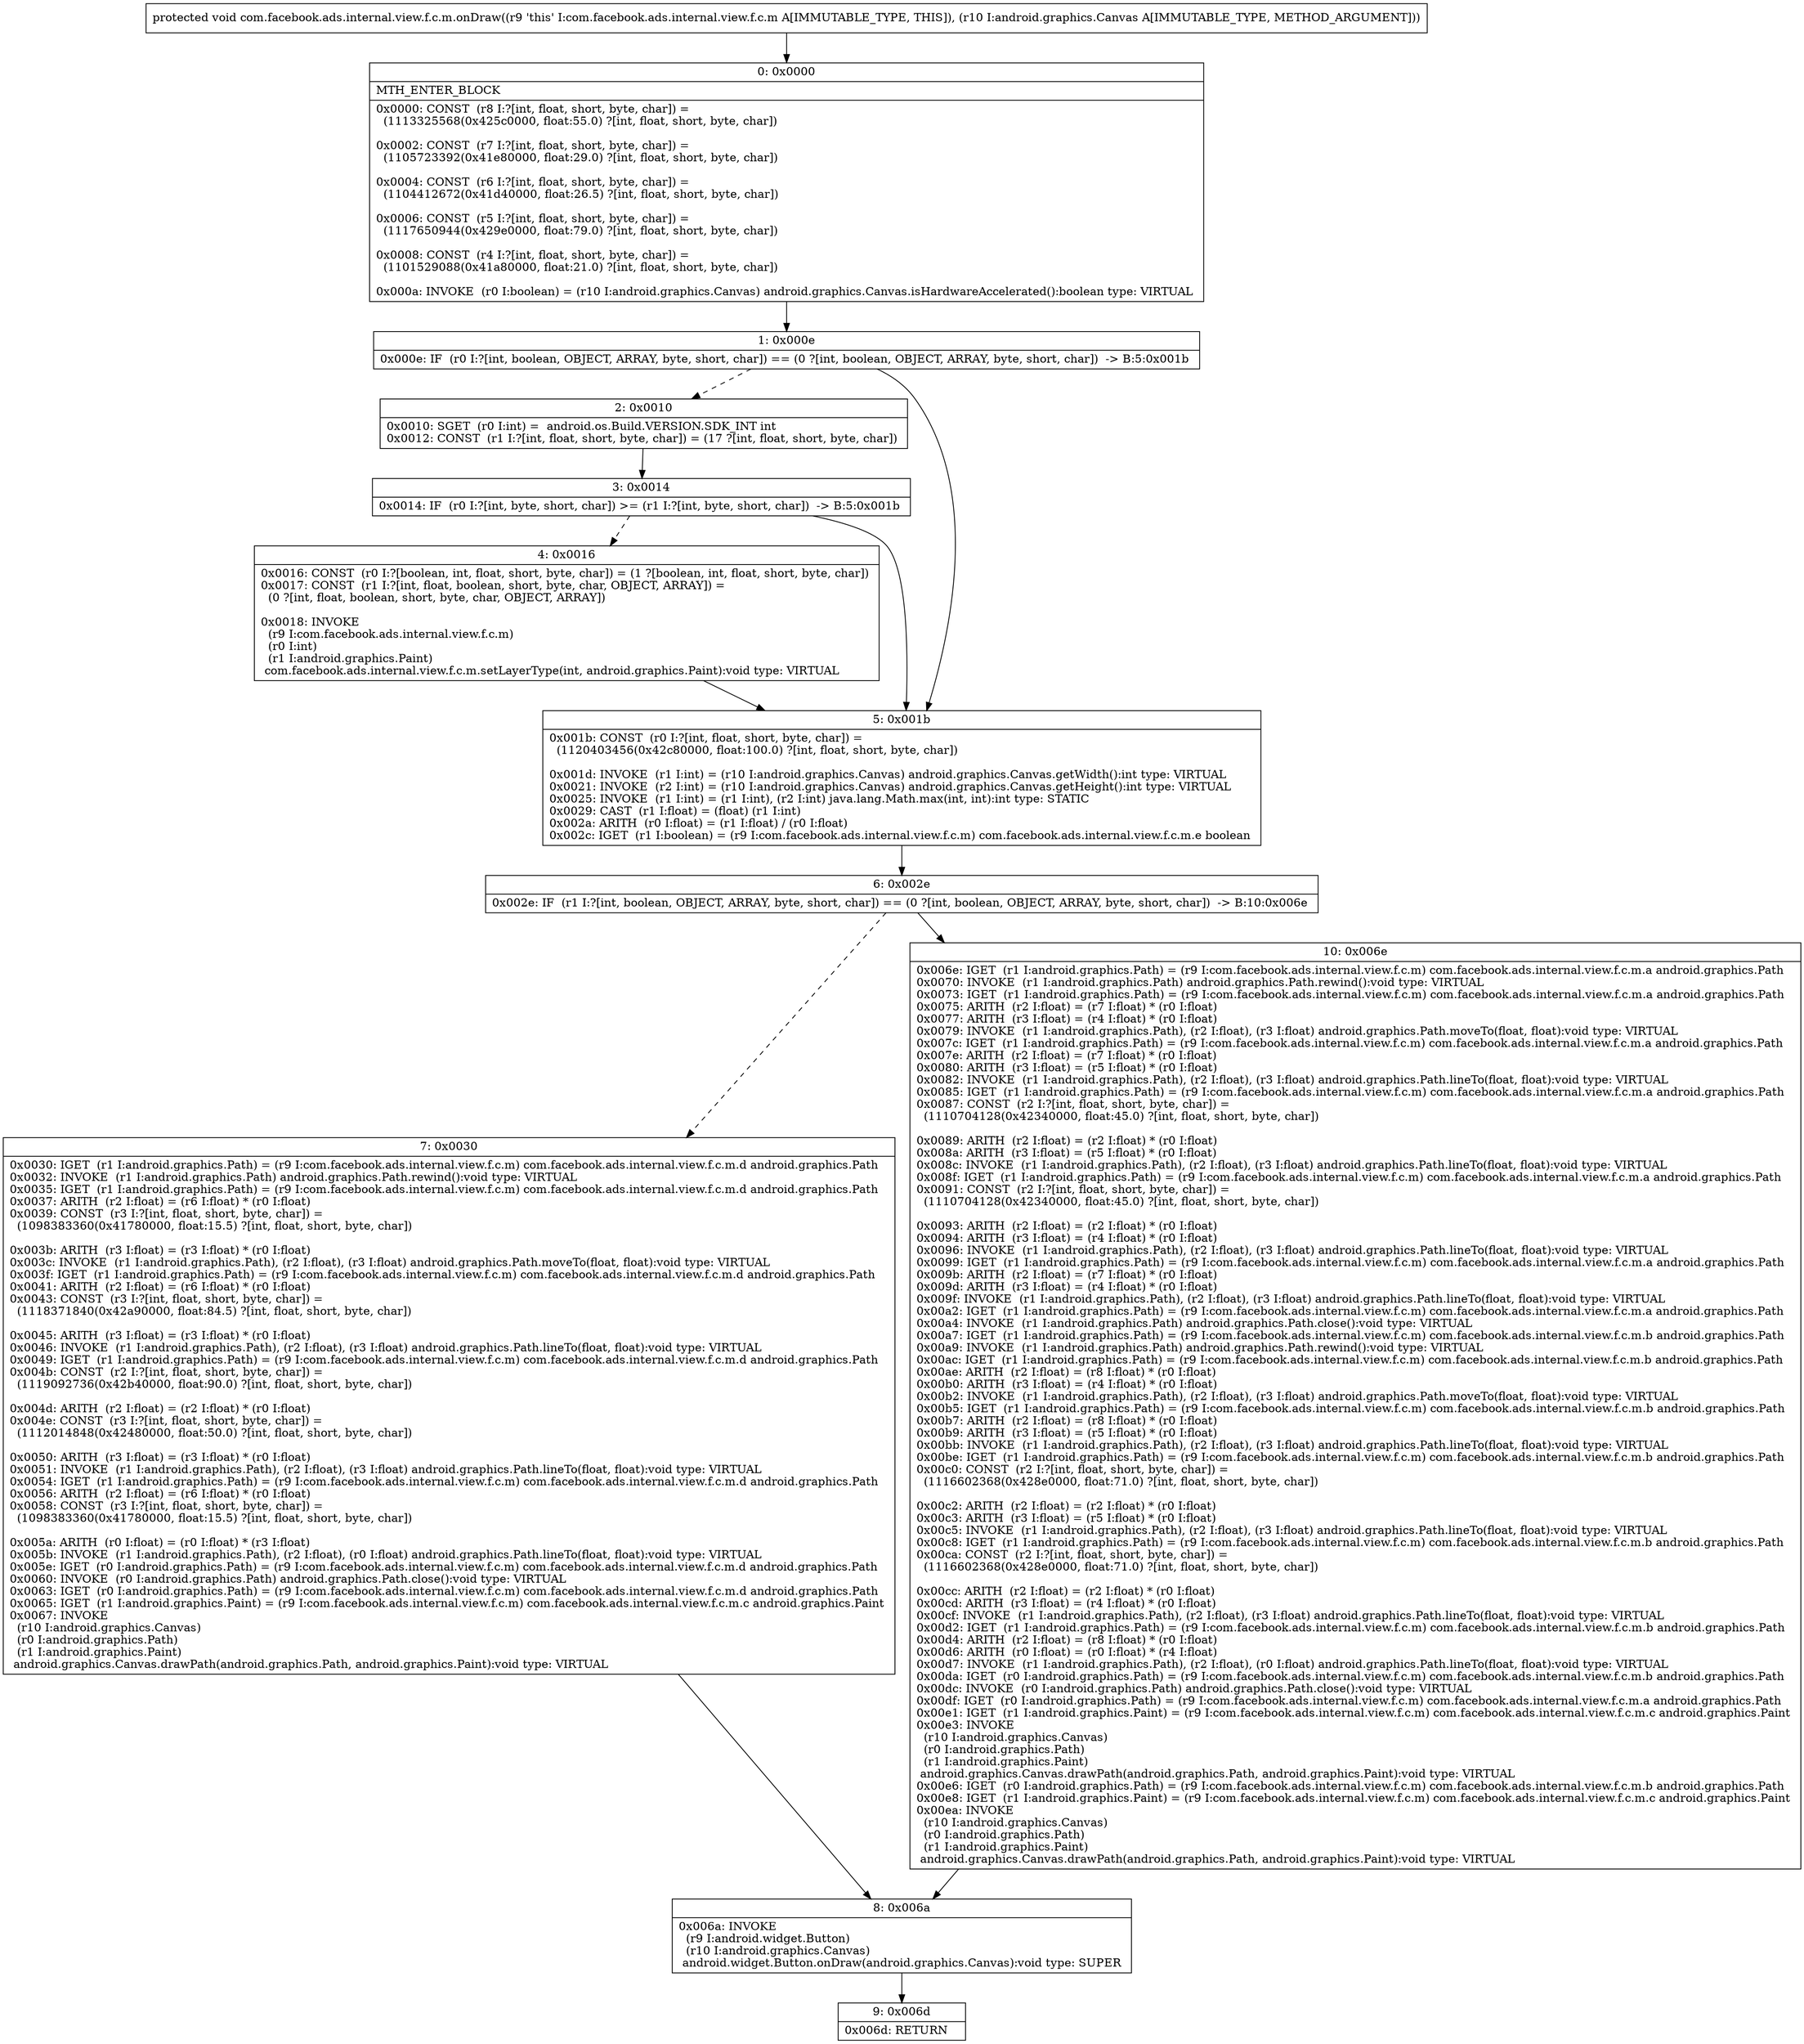 digraph "CFG forcom.facebook.ads.internal.view.f.c.m.onDraw(Landroid\/graphics\/Canvas;)V" {
Node_0 [shape=record,label="{0\:\ 0x0000|MTH_ENTER_BLOCK\l|0x0000: CONST  (r8 I:?[int, float, short, byte, char]) = \l  (1113325568(0x425c0000, float:55.0) ?[int, float, short, byte, char])\l \l0x0002: CONST  (r7 I:?[int, float, short, byte, char]) = \l  (1105723392(0x41e80000, float:29.0) ?[int, float, short, byte, char])\l \l0x0004: CONST  (r6 I:?[int, float, short, byte, char]) = \l  (1104412672(0x41d40000, float:26.5) ?[int, float, short, byte, char])\l \l0x0006: CONST  (r5 I:?[int, float, short, byte, char]) = \l  (1117650944(0x429e0000, float:79.0) ?[int, float, short, byte, char])\l \l0x0008: CONST  (r4 I:?[int, float, short, byte, char]) = \l  (1101529088(0x41a80000, float:21.0) ?[int, float, short, byte, char])\l \l0x000a: INVOKE  (r0 I:boolean) = (r10 I:android.graphics.Canvas) android.graphics.Canvas.isHardwareAccelerated():boolean type: VIRTUAL \l}"];
Node_1 [shape=record,label="{1\:\ 0x000e|0x000e: IF  (r0 I:?[int, boolean, OBJECT, ARRAY, byte, short, char]) == (0 ?[int, boolean, OBJECT, ARRAY, byte, short, char])  \-\> B:5:0x001b \l}"];
Node_2 [shape=record,label="{2\:\ 0x0010|0x0010: SGET  (r0 I:int) =  android.os.Build.VERSION.SDK_INT int \l0x0012: CONST  (r1 I:?[int, float, short, byte, char]) = (17 ?[int, float, short, byte, char]) \l}"];
Node_3 [shape=record,label="{3\:\ 0x0014|0x0014: IF  (r0 I:?[int, byte, short, char]) \>= (r1 I:?[int, byte, short, char])  \-\> B:5:0x001b \l}"];
Node_4 [shape=record,label="{4\:\ 0x0016|0x0016: CONST  (r0 I:?[boolean, int, float, short, byte, char]) = (1 ?[boolean, int, float, short, byte, char]) \l0x0017: CONST  (r1 I:?[int, float, boolean, short, byte, char, OBJECT, ARRAY]) = \l  (0 ?[int, float, boolean, short, byte, char, OBJECT, ARRAY])\l \l0x0018: INVOKE  \l  (r9 I:com.facebook.ads.internal.view.f.c.m)\l  (r0 I:int)\l  (r1 I:android.graphics.Paint)\l com.facebook.ads.internal.view.f.c.m.setLayerType(int, android.graphics.Paint):void type: VIRTUAL \l}"];
Node_5 [shape=record,label="{5\:\ 0x001b|0x001b: CONST  (r0 I:?[int, float, short, byte, char]) = \l  (1120403456(0x42c80000, float:100.0) ?[int, float, short, byte, char])\l \l0x001d: INVOKE  (r1 I:int) = (r10 I:android.graphics.Canvas) android.graphics.Canvas.getWidth():int type: VIRTUAL \l0x0021: INVOKE  (r2 I:int) = (r10 I:android.graphics.Canvas) android.graphics.Canvas.getHeight():int type: VIRTUAL \l0x0025: INVOKE  (r1 I:int) = (r1 I:int), (r2 I:int) java.lang.Math.max(int, int):int type: STATIC \l0x0029: CAST  (r1 I:float) = (float) (r1 I:int) \l0x002a: ARITH  (r0 I:float) = (r1 I:float) \/ (r0 I:float) \l0x002c: IGET  (r1 I:boolean) = (r9 I:com.facebook.ads.internal.view.f.c.m) com.facebook.ads.internal.view.f.c.m.e boolean \l}"];
Node_6 [shape=record,label="{6\:\ 0x002e|0x002e: IF  (r1 I:?[int, boolean, OBJECT, ARRAY, byte, short, char]) == (0 ?[int, boolean, OBJECT, ARRAY, byte, short, char])  \-\> B:10:0x006e \l}"];
Node_7 [shape=record,label="{7\:\ 0x0030|0x0030: IGET  (r1 I:android.graphics.Path) = (r9 I:com.facebook.ads.internal.view.f.c.m) com.facebook.ads.internal.view.f.c.m.d android.graphics.Path \l0x0032: INVOKE  (r1 I:android.graphics.Path) android.graphics.Path.rewind():void type: VIRTUAL \l0x0035: IGET  (r1 I:android.graphics.Path) = (r9 I:com.facebook.ads.internal.view.f.c.m) com.facebook.ads.internal.view.f.c.m.d android.graphics.Path \l0x0037: ARITH  (r2 I:float) = (r6 I:float) * (r0 I:float) \l0x0039: CONST  (r3 I:?[int, float, short, byte, char]) = \l  (1098383360(0x41780000, float:15.5) ?[int, float, short, byte, char])\l \l0x003b: ARITH  (r3 I:float) = (r3 I:float) * (r0 I:float) \l0x003c: INVOKE  (r1 I:android.graphics.Path), (r2 I:float), (r3 I:float) android.graphics.Path.moveTo(float, float):void type: VIRTUAL \l0x003f: IGET  (r1 I:android.graphics.Path) = (r9 I:com.facebook.ads.internal.view.f.c.m) com.facebook.ads.internal.view.f.c.m.d android.graphics.Path \l0x0041: ARITH  (r2 I:float) = (r6 I:float) * (r0 I:float) \l0x0043: CONST  (r3 I:?[int, float, short, byte, char]) = \l  (1118371840(0x42a90000, float:84.5) ?[int, float, short, byte, char])\l \l0x0045: ARITH  (r3 I:float) = (r3 I:float) * (r0 I:float) \l0x0046: INVOKE  (r1 I:android.graphics.Path), (r2 I:float), (r3 I:float) android.graphics.Path.lineTo(float, float):void type: VIRTUAL \l0x0049: IGET  (r1 I:android.graphics.Path) = (r9 I:com.facebook.ads.internal.view.f.c.m) com.facebook.ads.internal.view.f.c.m.d android.graphics.Path \l0x004b: CONST  (r2 I:?[int, float, short, byte, char]) = \l  (1119092736(0x42b40000, float:90.0) ?[int, float, short, byte, char])\l \l0x004d: ARITH  (r2 I:float) = (r2 I:float) * (r0 I:float) \l0x004e: CONST  (r3 I:?[int, float, short, byte, char]) = \l  (1112014848(0x42480000, float:50.0) ?[int, float, short, byte, char])\l \l0x0050: ARITH  (r3 I:float) = (r3 I:float) * (r0 I:float) \l0x0051: INVOKE  (r1 I:android.graphics.Path), (r2 I:float), (r3 I:float) android.graphics.Path.lineTo(float, float):void type: VIRTUAL \l0x0054: IGET  (r1 I:android.graphics.Path) = (r9 I:com.facebook.ads.internal.view.f.c.m) com.facebook.ads.internal.view.f.c.m.d android.graphics.Path \l0x0056: ARITH  (r2 I:float) = (r6 I:float) * (r0 I:float) \l0x0058: CONST  (r3 I:?[int, float, short, byte, char]) = \l  (1098383360(0x41780000, float:15.5) ?[int, float, short, byte, char])\l \l0x005a: ARITH  (r0 I:float) = (r0 I:float) * (r3 I:float) \l0x005b: INVOKE  (r1 I:android.graphics.Path), (r2 I:float), (r0 I:float) android.graphics.Path.lineTo(float, float):void type: VIRTUAL \l0x005e: IGET  (r0 I:android.graphics.Path) = (r9 I:com.facebook.ads.internal.view.f.c.m) com.facebook.ads.internal.view.f.c.m.d android.graphics.Path \l0x0060: INVOKE  (r0 I:android.graphics.Path) android.graphics.Path.close():void type: VIRTUAL \l0x0063: IGET  (r0 I:android.graphics.Path) = (r9 I:com.facebook.ads.internal.view.f.c.m) com.facebook.ads.internal.view.f.c.m.d android.graphics.Path \l0x0065: IGET  (r1 I:android.graphics.Paint) = (r9 I:com.facebook.ads.internal.view.f.c.m) com.facebook.ads.internal.view.f.c.m.c android.graphics.Paint \l0x0067: INVOKE  \l  (r10 I:android.graphics.Canvas)\l  (r0 I:android.graphics.Path)\l  (r1 I:android.graphics.Paint)\l android.graphics.Canvas.drawPath(android.graphics.Path, android.graphics.Paint):void type: VIRTUAL \l}"];
Node_8 [shape=record,label="{8\:\ 0x006a|0x006a: INVOKE  \l  (r9 I:android.widget.Button)\l  (r10 I:android.graphics.Canvas)\l android.widget.Button.onDraw(android.graphics.Canvas):void type: SUPER \l}"];
Node_9 [shape=record,label="{9\:\ 0x006d|0x006d: RETURN   \l}"];
Node_10 [shape=record,label="{10\:\ 0x006e|0x006e: IGET  (r1 I:android.graphics.Path) = (r9 I:com.facebook.ads.internal.view.f.c.m) com.facebook.ads.internal.view.f.c.m.a android.graphics.Path \l0x0070: INVOKE  (r1 I:android.graphics.Path) android.graphics.Path.rewind():void type: VIRTUAL \l0x0073: IGET  (r1 I:android.graphics.Path) = (r9 I:com.facebook.ads.internal.view.f.c.m) com.facebook.ads.internal.view.f.c.m.a android.graphics.Path \l0x0075: ARITH  (r2 I:float) = (r7 I:float) * (r0 I:float) \l0x0077: ARITH  (r3 I:float) = (r4 I:float) * (r0 I:float) \l0x0079: INVOKE  (r1 I:android.graphics.Path), (r2 I:float), (r3 I:float) android.graphics.Path.moveTo(float, float):void type: VIRTUAL \l0x007c: IGET  (r1 I:android.graphics.Path) = (r9 I:com.facebook.ads.internal.view.f.c.m) com.facebook.ads.internal.view.f.c.m.a android.graphics.Path \l0x007e: ARITH  (r2 I:float) = (r7 I:float) * (r0 I:float) \l0x0080: ARITH  (r3 I:float) = (r5 I:float) * (r0 I:float) \l0x0082: INVOKE  (r1 I:android.graphics.Path), (r2 I:float), (r3 I:float) android.graphics.Path.lineTo(float, float):void type: VIRTUAL \l0x0085: IGET  (r1 I:android.graphics.Path) = (r9 I:com.facebook.ads.internal.view.f.c.m) com.facebook.ads.internal.view.f.c.m.a android.graphics.Path \l0x0087: CONST  (r2 I:?[int, float, short, byte, char]) = \l  (1110704128(0x42340000, float:45.0) ?[int, float, short, byte, char])\l \l0x0089: ARITH  (r2 I:float) = (r2 I:float) * (r0 I:float) \l0x008a: ARITH  (r3 I:float) = (r5 I:float) * (r0 I:float) \l0x008c: INVOKE  (r1 I:android.graphics.Path), (r2 I:float), (r3 I:float) android.graphics.Path.lineTo(float, float):void type: VIRTUAL \l0x008f: IGET  (r1 I:android.graphics.Path) = (r9 I:com.facebook.ads.internal.view.f.c.m) com.facebook.ads.internal.view.f.c.m.a android.graphics.Path \l0x0091: CONST  (r2 I:?[int, float, short, byte, char]) = \l  (1110704128(0x42340000, float:45.0) ?[int, float, short, byte, char])\l \l0x0093: ARITH  (r2 I:float) = (r2 I:float) * (r0 I:float) \l0x0094: ARITH  (r3 I:float) = (r4 I:float) * (r0 I:float) \l0x0096: INVOKE  (r1 I:android.graphics.Path), (r2 I:float), (r3 I:float) android.graphics.Path.lineTo(float, float):void type: VIRTUAL \l0x0099: IGET  (r1 I:android.graphics.Path) = (r9 I:com.facebook.ads.internal.view.f.c.m) com.facebook.ads.internal.view.f.c.m.a android.graphics.Path \l0x009b: ARITH  (r2 I:float) = (r7 I:float) * (r0 I:float) \l0x009d: ARITH  (r3 I:float) = (r4 I:float) * (r0 I:float) \l0x009f: INVOKE  (r1 I:android.graphics.Path), (r2 I:float), (r3 I:float) android.graphics.Path.lineTo(float, float):void type: VIRTUAL \l0x00a2: IGET  (r1 I:android.graphics.Path) = (r9 I:com.facebook.ads.internal.view.f.c.m) com.facebook.ads.internal.view.f.c.m.a android.graphics.Path \l0x00a4: INVOKE  (r1 I:android.graphics.Path) android.graphics.Path.close():void type: VIRTUAL \l0x00a7: IGET  (r1 I:android.graphics.Path) = (r9 I:com.facebook.ads.internal.view.f.c.m) com.facebook.ads.internal.view.f.c.m.b android.graphics.Path \l0x00a9: INVOKE  (r1 I:android.graphics.Path) android.graphics.Path.rewind():void type: VIRTUAL \l0x00ac: IGET  (r1 I:android.graphics.Path) = (r9 I:com.facebook.ads.internal.view.f.c.m) com.facebook.ads.internal.view.f.c.m.b android.graphics.Path \l0x00ae: ARITH  (r2 I:float) = (r8 I:float) * (r0 I:float) \l0x00b0: ARITH  (r3 I:float) = (r4 I:float) * (r0 I:float) \l0x00b2: INVOKE  (r1 I:android.graphics.Path), (r2 I:float), (r3 I:float) android.graphics.Path.moveTo(float, float):void type: VIRTUAL \l0x00b5: IGET  (r1 I:android.graphics.Path) = (r9 I:com.facebook.ads.internal.view.f.c.m) com.facebook.ads.internal.view.f.c.m.b android.graphics.Path \l0x00b7: ARITH  (r2 I:float) = (r8 I:float) * (r0 I:float) \l0x00b9: ARITH  (r3 I:float) = (r5 I:float) * (r0 I:float) \l0x00bb: INVOKE  (r1 I:android.graphics.Path), (r2 I:float), (r3 I:float) android.graphics.Path.lineTo(float, float):void type: VIRTUAL \l0x00be: IGET  (r1 I:android.graphics.Path) = (r9 I:com.facebook.ads.internal.view.f.c.m) com.facebook.ads.internal.view.f.c.m.b android.graphics.Path \l0x00c0: CONST  (r2 I:?[int, float, short, byte, char]) = \l  (1116602368(0x428e0000, float:71.0) ?[int, float, short, byte, char])\l \l0x00c2: ARITH  (r2 I:float) = (r2 I:float) * (r0 I:float) \l0x00c3: ARITH  (r3 I:float) = (r5 I:float) * (r0 I:float) \l0x00c5: INVOKE  (r1 I:android.graphics.Path), (r2 I:float), (r3 I:float) android.graphics.Path.lineTo(float, float):void type: VIRTUAL \l0x00c8: IGET  (r1 I:android.graphics.Path) = (r9 I:com.facebook.ads.internal.view.f.c.m) com.facebook.ads.internal.view.f.c.m.b android.graphics.Path \l0x00ca: CONST  (r2 I:?[int, float, short, byte, char]) = \l  (1116602368(0x428e0000, float:71.0) ?[int, float, short, byte, char])\l \l0x00cc: ARITH  (r2 I:float) = (r2 I:float) * (r0 I:float) \l0x00cd: ARITH  (r3 I:float) = (r4 I:float) * (r0 I:float) \l0x00cf: INVOKE  (r1 I:android.graphics.Path), (r2 I:float), (r3 I:float) android.graphics.Path.lineTo(float, float):void type: VIRTUAL \l0x00d2: IGET  (r1 I:android.graphics.Path) = (r9 I:com.facebook.ads.internal.view.f.c.m) com.facebook.ads.internal.view.f.c.m.b android.graphics.Path \l0x00d4: ARITH  (r2 I:float) = (r8 I:float) * (r0 I:float) \l0x00d6: ARITH  (r0 I:float) = (r0 I:float) * (r4 I:float) \l0x00d7: INVOKE  (r1 I:android.graphics.Path), (r2 I:float), (r0 I:float) android.graphics.Path.lineTo(float, float):void type: VIRTUAL \l0x00da: IGET  (r0 I:android.graphics.Path) = (r9 I:com.facebook.ads.internal.view.f.c.m) com.facebook.ads.internal.view.f.c.m.b android.graphics.Path \l0x00dc: INVOKE  (r0 I:android.graphics.Path) android.graphics.Path.close():void type: VIRTUAL \l0x00df: IGET  (r0 I:android.graphics.Path) = (r9 I:com.facebook.ads.internal.view.f.c.m) com.facebook.ads.internal.view.f.c.m.a android.graphics.Path \l0x00e1: IGET  (r1 I:android.graphics.Paint) = (r9 I:com.facebook.ads.internal.view.f.c.m) com.facebook.ads.internal.view.f.c.m.c android.graphics.Paint \l0x00e3: INVOKE  \l  (r10 I:android.graphics.Canvas)\l  (r0 I:android.graphics.Path)\l  (r1 I:android.graphics.Paint)\l android.graphics.Canvas.drawPath(android.graphics.Path, android.graphics.Paint):void type: VIRTUAL \l0x00e6: IGET  (r0 I:android.graphics.Path) = (r9 I:com.facebook.ads.internal.view.f.c.m) com.facebook.ads.internal.view.f.c.m.b android.graphics.Path \l0x00e8: IGET  (r1 I:android.graphics.Paint) = (r9 I:com.facebook.ads.internal.view.f.c.m) com.facebook.ads.internal.view.f.c.m.c android.graphics.Paint \l0x00ea: INVOKE  \l  (r10 I:android.graphics.Canvas)\l  (r0 I:android.graphics.Path)\l  (r1 I:android.graphics.Paint)\l android.graphics.Canvas.drawPath(android.graphics.Path, android.graphics.Paint):void type: VIRTUAL \l}"];
MethodNode[shape=record,label="{protected void com.facebook.ads.internal.view.f.c.m.onDraw((r9 'this' I:com.facebook.ads.internal.view.f.c.m A[IMMUTABLE_TYPE, THIS]), (r10 I:android.graphics.Canvas A[IMMUTABLE_TYPE, METHOD_ARGUMENT])) }"];
MethodNode -> Node_0;
Node_0 -> Node_1;
Node_1 -> Node_2[style=dashed];
Node_1 -> Node_5;
Node_2 -> Node_3;
Node_3 -> Node_4[style=dashed];
Node_3 -> Node_5;
Node_4 -> Node_5;
Node_5 -> Node_6;
Node_6 -> Node_7[style=dashed];
Node_6 -> Node_10;
Node_7 -> Node_8;
Node_8 -> Node_9;
Node_10 -> Node_8;
}

